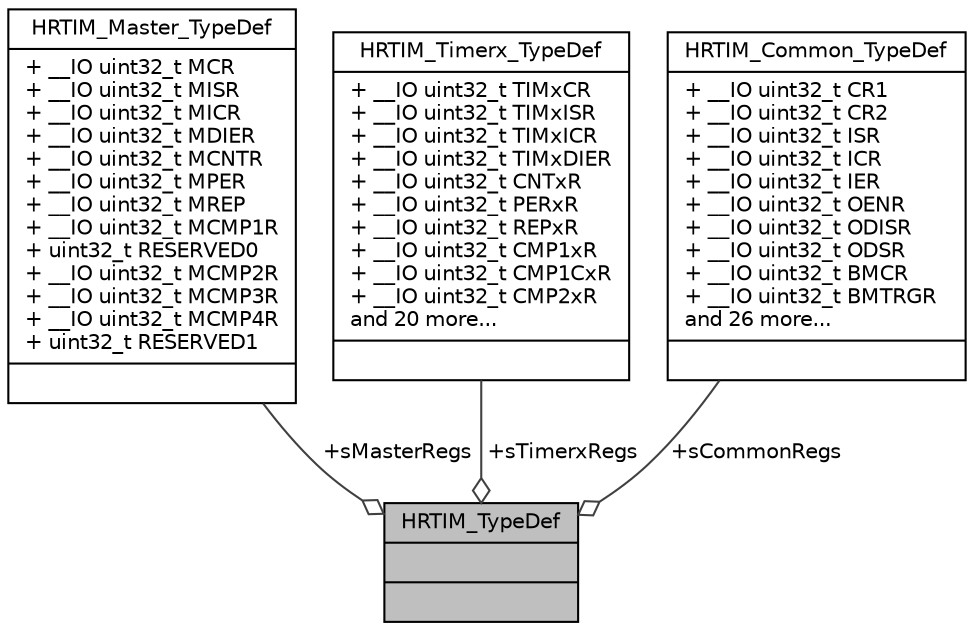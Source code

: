 digraph "HRTIM_TypeDef"
{
 // LATEX_PDF_SIZE
  edge [fontname="Helvetica",fontsize="10",labelfontname="Helvetica",labelfontsize="10"];
  node [fontname="Helvetica",fontsize="10",shape=record];
  Node1 [label="{HRTIM_TypeDef\n||}",height=0.2,width=0.4,color="black", fillcolor="grey75", style="filled", fontcolor="black",tooltip=" "];
  Node2 -> Node1 [color="grey25",fontsize="10",style="solid",label=" +sMasterRegs" ,arrowhead="odiamond",fontname="Helvetica"];
  Node2 [label="{HRTIM_Master_TypeDef\n|+ __IO uint32_t MCR\l+ __IO uint32_t MISR\l+ __IO uint32_t MICR\l+ __IO uint32_t MDIER\l+ __IO uint32_t MCNTR\l+ __IO uint32_t MPER\l+ __IO uint32_t MREP\l+ __IO uint32_t MCMP1R\l+ uint32_t RESERVED0\l+ __IO uint32_t MCMP2R\l+ __IO uint32_t MCMP3R\l+ __IO uint32_t MCMP4R\l+ uint32_t RESERVED1\l|}",height=0.2,width=0.4,color="black", fillcolor="white", style="filled",URL="$structHRTIM__Master__TypeDef.html",tooltip=" "];
  Node3 -> Node1 [color="grey25",fontsize="10",style="solid",label=" +sTimerxRegs" ,arrowhead="odiamond",fontname="Helvetica"];
  Node3 [label="{HRTIM_Timerx_TypeDef\n|+ __IO uint32_t TIMxCR\l+ __IO uint32_t TIMxISR\l+ __IO uint32_t TIMxICR\l+ __IO uint32_t TIMxDIER\l+ __IO uint32_t CNTxR\l+ __IO uint32_t PERxR\l+ __IO uint32_t REPxR\l+ __IO uint32_t CMP1xR\l+ __IO uint32_t CMP1CxR\l+ __IO uint32_t CMP2xR\land 20 more...\l|}",height=0.2,width=0.4,color="black", fillcolor="white", style="filled",URL="$structHRTIM__Timerx__TypeDef.html",tooltip=" "];
  Node4 -> Node1 [color="grey25",fontsize="10",style="solid",label=" +sCommonRegs" ,arrowhead="odiamond",fontname="Helvetica"];
  Node4 [label="{HRTIM_Common_TypeDef\n|+ __IO uint32_t CR1\l+ __IO uint32_t CR2\l+ __IO uint32_t ISR\l+ __IO uint32_t ICR\l+ __IO uint32_t IER\l+ __IO uint32_t OENR\l+ __IO uint32_t ODISR\l+ __IO uint32_t ODSR\l+ __IO uint32_t BMCR\l+ __IO uint32_t BMTRGR\land 26 more...\l|}",height=0.2,width=0.4,color="black", fillcolor="white", style="filled",URL="$structHRTIM__Common__TypeDef.html",tooltip=" "];
}
